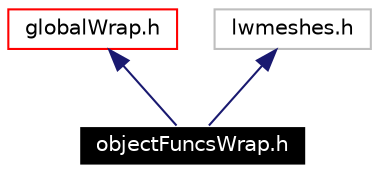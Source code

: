 digraph G
{
  edge [fontname="Helvetica",fontsize=10,labelfontname="Helvetica",labelfontsize=10];
  node [fontname="Helvetica",fontsize=10,shape=record];
  Node1 [label="objectFuncsWrap.h",height=0.2,width=0.4,color="white", fillcolor="black", style="filled" fontcolor="white"];
  Node2 -> Node1 [dir=back,color="midnightblue",fontsize=10,style="solid",fontname="Helvetica"];
  Node2 [label="globalWrap.h",height=0.2,width=0.4,color="red",URL="$global_wrap_8h.html"];
  Node3 -> Node1 [dir=back,color="midnightblue",fontsize=10,style="solid",fontname="Helvetica"];
  Node3 [label="lwmeshes.h",height=0.2,width=0.4,color="grey75"];
}
